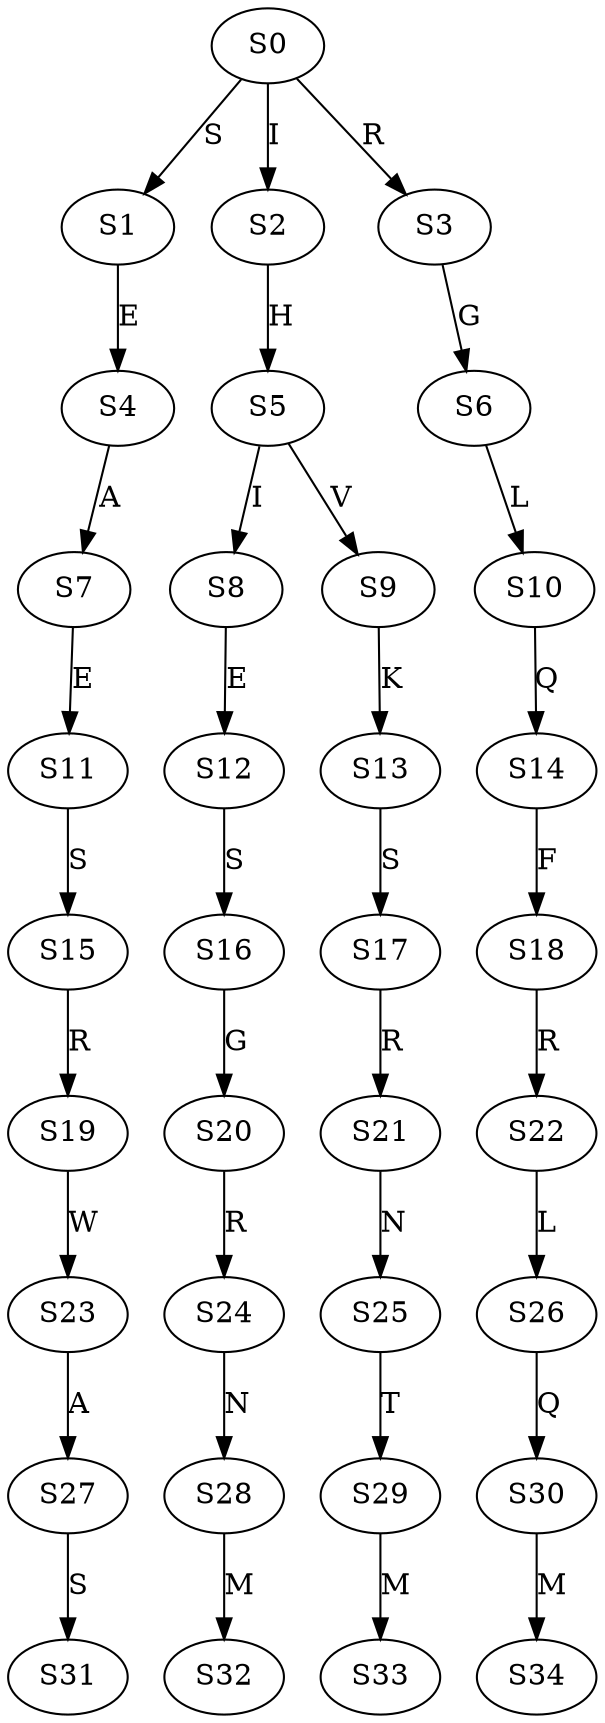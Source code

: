 strict digraph  {
	S0 -> S1 [ label = S ];
	S0 -> S2 [ label = I ];
	S0 -> S3 [ label = R ];
	S1 -> S4 [ label = E ];
	S2 -> S5 [ label = H ];
	S3 -> S6 [ label = G ];
	S4 -> S7 [ label = A ];
	S5 -> S8 [ label = I ];
	S5 -> S9 [ label = V ];
	S6 -> S10 [ label = L ];
	S7 -> S11 [ label = E ];
	S8 -> S12 [ label = E ];
	S9 -> S13 [ label = K ];
	S10 -> S14 [ label = Q ];
	S11 -> S15 [ label = S ];
	S12 -> S16 [ label = S ];
	S13 -> S17 [ label = S ];
	S14 -> S18 [ label = F ];
	S15 -> S19 [ label = R ];
	S16 -> S20 [ label = G ];
	S17 -> S21 [ label = R ];
	S18 -> S22 [ label = R ];
	S19 -> S23 [ label = W ];
	S20 -> S24 [ label = R ];
	S21 -> S25 [ label = N ];
	S22 -> S26 [ label = L ];
	S23 -> S27 [ label = A ];
	S24 -> S28 [ label = N ];
	S25 -> S29 [ label = T ];
	S26 -> S30 [ label = Q ];
	S27 -> S31 [ label = S ];
	S28 -> S32 [ label = M ];
	S29 -> S33 [ label = M ];
	S30 -> S34 [ label = M ];
}
